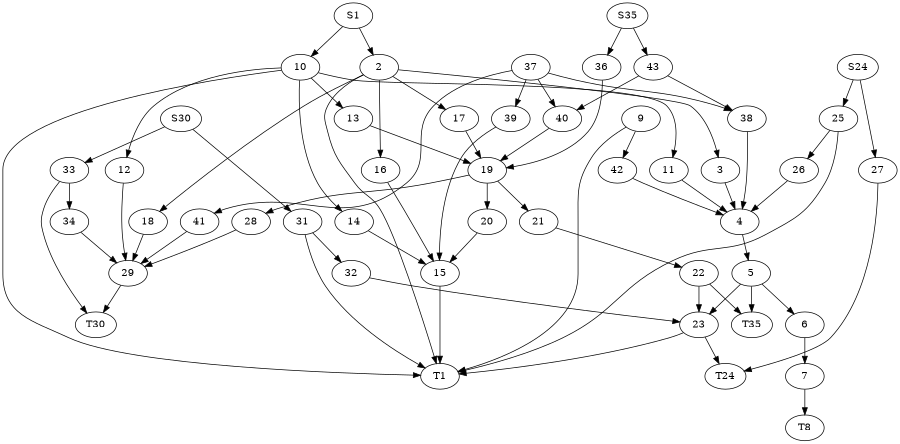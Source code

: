 # Generated Tor  2 Okt 2008 11:03:13 GMT by dot - Graphviz version 2.20.2 (Tue Jul  1 11:56:55 UTC 2008)
#
# 
# real	0m0.223s
# user	0m0.146s
# sys	0m0.038s

digraph abstract {
	graph [size="6,6"];
	node [label="\N"];
	graph [bb="0,0,571,699",
		_draw_="c 5 -white C 5 -white P 4 0 0 0 699 571 699 571 0 ",
		xdotversion="1.2"];
	S24 [pos="528,371", width="0.75", height="0.50", _draw_="c 5 -black e 528 371 27 18 ", _ldraw_="F 14.000000 11 -Times-Roman c 5 -black T 528 363 0 16 3 -S24 "];
	27 [pos="543,294", width="0.75", height="0.50", _draw_="c 5 -black e 543 294 27 18 ", _ldraw_="F 14.000000 11 -Times-Roman c 5 -black T 543 286 0 11 2 -27 "];
	25 [pos="436,376", width="0.75", height="0.50", _draw_="c 5 -black e 436 376 27 18 ", _ldraw_="F 14.000000 11 -Times-Roman c 5 -black T 436 368 0 11 2 -25 "];
	S1 [pos="364,551", width="0.75", height="0.50", _draw_="c 5 -black e 364 551 27 18 ", _ldraw_="F 14.000000 11 -Times-Roman c 5 -black T 364 543 0 11 2 -S1 "];
	10 [pos="326,488", width="0.75", height="0.50", _draw_="c 5 -black e 326 488 27 18 ", _ldraw_="F 14.000000 11 -Times-Roman c 5 -black T 326 480 0 11 2 -10 "];
	2 [pos="297,480", width="0.75", height="0.50", _draw_="c 5 -black e 297 480 27 18 ", _ldraw_="F 14.000000 11 -Times-Roman c 5 -black T 297 472 0 5 1 -2 "];
	S35 [pos="28,356", width="0.75", height="0.50", _draw_="c 5 -black e 28 356 27 18 ", _ldraw_="F 14.000000 11 -Times-Roman c 5 -black T 28 348 0 16 3 -S35 "];
	36 [pos="56,445", width="0.75", height="0.50", _draw_="c 5 -black e 56 445 27 18 ", _ldraw_="F 14.000000 11 -Times-Roman c 5 -black T 56 437 0 11 2 -36 "];
	43 [pos="98,315", width="0.75", height="0.50", _draw_="c 5 -black e 98 315 27 18 ", _ldraw_="F 14.000000 11 -Times-Roman c 5 -black T 98 307 0 11 2 -43 "];
	S30 [pos="425,610", width="0.75", height="0.50", _draw_="c 5 -black e 425 610 27 18 ", _ldraw_="F 14.000000 11 -Times-Roman c 5 -black T 425 602 0 16 3 -S30 "];
	31 [pos="440,506", width="0.75", height="0.50", _draw_="c 5 -black e 440 506 27 18 ", _ldraw_="F 14.000000 11 -Times-Roman c 5 -black T 440 498 0 11 2 -31 "];
	33 [pos="339,680", width="0.75", height="0.50", _draw_="c 5 -black e 339 680 27 18 ", _ldraw_="F 14.000000 11 -Times-Roman c 5 -black T 339 672 0 11 2 -33 "];
	9 [pos="420,408", width="0.75", height="0.50", _draw_="c 5 -black e 420 408 27 18 ", _ldraw_="F 14.000000 11 -Times-Roman c 5 -black T 420 400 0 5 1 -9 "];
	42 [pos="378,313", width="0.75", height="0.50", _draw_="c 5 -black e 378 313 27 18 ", _ldraw_="F 14.000000 11 -Times-Roman c 5 -black T 378 305 0 11 2 -42 "];
	T1 [pos="370,435", width="0.75", height="0.50", _draw_="c 5 -black e 370 435 27 18 ", _ldraw_="F 14.000000 11 -Times-Roman c 5 -black T 370 427 0 12 2 -T1 "];
	26 [pos="383,286", width="0.75", height="0.50", _draw_="c 5 -black e 383 286 27 18 ", _ldraw_="F 14.000000 11 -Times-Roman c 5 -black T 383 278 0 11 2 -26 "];
	T24 [pos="459,297", width="0.75", height="0.50", _draw_="c 5 -black e 459 297 27 18 ", _ldraw_="F 14.000000 11 -Times-Roman c 5 -black T 459 289 0 17 3 -T24 "];
	3 [pos="275,382", width="0.75", height="0.50", _draw_="c 5 -black e 275 382 27 18 ", _ldraw_="F 14.000000 11 -Times-Roman c 5 -black T 275 374 0 5 1 -3 "];
	16 [pos="313,543", width="0.75", height="0.50", _draw_="c 5 -black e 313 543 27 18 ", _ldraw_="F 14.000000 11 -Times-Roman c 5 -black T 313 535 0 11 2 -16 "];
	17 [pos="204,456", width="0.75", height="0.50", _draw_="c 5 -black e 204 456 27 18 ", _ldraw_="F 14.000000 11 -Times-Roman c 5 -black T 204 448 0 11 2 -17 "];
	18 [pos="248,564", width="0.75", height="0.50", _draw_="c 5 -black e 248 564 27 18 ", _ldraw_="F 14.000000 11 -Times-Roman c 5 -black T 248 556 0 11 2 -18 "];
	11 [pos="318,391", width="0.75", height="0.50", _draw_="c 5 -black e 318 391 27 18 ", _ldraw_="F 14.000000 11 -Times-Roman c 5 -black T 318 383 0 11 2 -11 "];
	14 [pos="378,517", width="0.75", height="0.50", _draw_="c 5 -black e 378 517 27 18 ", _ldraw_="F 14.000000 11 -Times-Roman c 5 -black T 378 509 0 11 2 -14 "];
	13 [pos="228,490", width="0.75", height="0.50", _draw_="c 5 -black e 228 490 27 18 ", _ldraw_="F 14.000000 11 -Times-Roman c 5 -black T 228 482 0 11 2 -13 "];
	12 [pos="287,583", width="0.75", height="0.50", _draw_="c 5 -black e 287 583 27 18 ", _ldraw_="F 14.000000 11 -Times-Roman c 5 -black T 287 575 0 11 2 -12 "];
	32 [pos="462,418", width="0.75", height="0.50", _draw_="c 5 -black e 462 418 27 18 ", _ldraw_="F 14.000000 11 -Times-Roman c 5 -black T 462 410 0 11 2 -32 "];
	T30 [pos="256,677", width="0.75", height="0.50", _draw_="c 5 -black e 256 677 27 18 ", _ldraw_="F 14.000000 11 -Times-Roman c 5 -black T 256 669 0 17 3 -T30 "];
	34 [pos="228,679", width="0.75", height="0.50", _draw_="c 5 -black e 228 679 27 18 ", _ldraw_="F 14.000000 11 -Times-Roman c 5 -black T 228 671 0 11 2 -34 "];
	4 [pos="294,315", width="0.75", height="0.50", _draw_="c 5 -black e 294 315 27 18 ", _ldraw_="F 14.000000 11 -Times-Roman c 5 -black T 294 307 0 5 1 -4 "];
	15 [pos="297,456", width="0.75", height="0.50", _draw_="c 5 -black e 297 456 27 18 ", _ldraw_="F 14.000000 11 -Times-Roman c 5 -black T 297 448 0 11 2 -15 "];
	19 [pos="141,461", width="0.75", height="0.50", _draw_="c 5 -black e 141 461 27 18 ", _ldraw_="F 14.000000 11 -Times-Roman c 5 -black T 141 453 0 11 2 -19 "];
	29 [pos="197,603", width="0.75", height="0.50", _draw_="c 5 -black e 197 603 27 18 ", _ldraw_="F 14.000000 11 -Times-Roman c 5 -black T 197 595 0 11 2 -29 "];
	37 [pos="147,414", width="0.75", height="0.50", _draw_="c 5 -black e 147 414 27 18 ", _ldraw_="F 14.000000 11 -Times-Roman c 5 -black T 147 406 0 11 2 -37 "];
	39 [pos="219,418", width="0.75", height="0.50", _draw_="c 5 -black e 219 418 27 18 ", _ldraw_="F 14.000000 11 -Times-Roman c 5 -black T 219 410 0 11 2 -39 "];
	41 [pos="130,532", width="0.75", height="0.50", _draw_="c 5 -black e 130 532 27 18 ", _ldraw_="F 14.000000 11 -Times-Roman c 5 -black T 130 524 0 11 2 -41 "];
	38 [pos="188,317", width="0.75", height="0.50", _draw_="c 5 -black e 188 317 27 18 ", _ldraw_="F 14.000000 11 -Times-Roman c 5 -black T 188 309 0 11 2 -38 "];
	40 [pos="90,400", width="0.75", height="0.50", _draw_="c 5 -black e 90 400 27 18 ", _ldraw_="F 14.000000 11 -Times-Roman c 5 -black T 90 392 0 11 2 -40 "];
	23 [pos="372,344", width="0.75", height="0.50", _draw_="c 5 -black e 372 344 27 18 ", _ldraw_="F 14.000000 11 -Times-Roman c 5 -black T 372 336 0 11 2 -23 "];
	5 [pos="329,252", width="0.75", height="0.50", _draw_="c 5 -black e 329 252 27 18 ", _ldraw_="F 14.000000 11 -Times-Roman c 5 -black T 329 244 0 5 1 -5 "];
	21 [pos="179,357", width="0.75", height="0.50", _draw_="c 5 -black e 179 357 27 18 ", _ldraw_="F 14.000000 11 -Times-Roman c 5 -black T 179 349 0 11 2 -21 "];
	20 [pos="195,499", width="0.75", height="0.50", _draw_="c 5 -black e 195 499 27 18 ", _ldraw_="F 14.000000 11 -Times-Roman c 5 -black T 195 491 0 11 2 -20 "];
	28 [pos="122,565", width="0.75", height="0.50", _draw_="c 5 -black e 122 565 27 18 ", _ldraw_="F 14.000000 11 -Times-Roman c 5 -black T 122 557 0 11 2 -28 "];
	6 [pos="350,171", width="0.75", height="0.50", _draw_="c 5 -black e 350 171 27 18 ", _ldraw_="F 14.000000 11 -Times-Roman c 5 -black T 350 163 0 5 1 -6 "];
	T35 [pos="256,217", width="0.75", height="0.50", _draw_="c 5 -black e 256 217 27 18 ", _ldraw_="F 14.000000 11 -Times-Roman c 5 -black T 256 209 0 17 3 -T35 "];
	22 [pos="267,302", width="0.75", height="0.50", _draw_="c 5 -black e 267 302 27 18 ", _ldraw_="F 14.000000 11 -Times-Roman c 5 -black T 267 294 0 11 2 -22 "];
	7 [pos="358,94", width="0.75", height="0.50", _draw_="c 5 -black e 358 94 27 18 ", _ldraw_="F 14.000000 11 -Times-Roman c 5 -black T 358 86 0 5 1 -7 "];
	T8 [pos="366,19", width="0.75", height="0.50", _draw_="c 5 -black e 366 19 27 18 ", _ldraw_="F 14.000000 11 -Times-Roman c 5 -black T 366 11 0 12 2 -T8 "];
	S24 -> 27 [pos="e,539,312 531,353 533,344 535,332 537,322", _draw_="c 5 -black B 4 531 353 533 344 535 332 537 322 ", _hdraw_="S 5 -solid S 15 -setlinewidth(1) c 5 -black C 5 -black P 3 540 322 539 312 534 321 "];
	S24 -> 25 [pos="e,463,374 501,372 492,373 483,373 473,374", _draw_="c 5 -black B 4 501 372 492 373 483 373 473 374 ", _hdraw_="S 5 -solid S 15 -setlinewidth(1) c 5 -black C 5 -black P 3 473 371 463 374 473 378 "];
	S1 -> 10 [pos="e,336,505 354,534 350,528 346,520 342,513", _draw_="c 5 -black B 4 354 534 350 528 346 520 342 513 ", _hdraw_="S 5 -solid S 15 -setlinewidth(1) c 5 -black C 5 -black P 3 345 511 336 505 339 515 "];
	S1 -> 2 [pos="e,312,495 349,536 340,526 329,513 319,503", _draw_="c 5 -black B 4 349 536 340 526 329 513 319 503 ", _hdraw_="S 5 -solid S 15 -setlinewidth(1) c 5 -black C 5 -black P 3 321 500 312 495 316 505 "];
	S35 -> 36 [pos="e,51,427 34,374 38,387 43,403 48,417", _draw_="c 5 -black B 4 34 374 38 387 43 403 48 417 ", _hdraw_="S 5 -solid S 15 -setlinewidth(1) c 5 -black C 5 -black P 3 45 418 51 427 51 416 "];
	S35 -> 43 [pos="e,78,327 49,344 55,341 62,336 69,332", _draw_="c 5 -black B 4 49 344 55 341 62 336 69 332 ", _hdraw_="S 5 -solid S 15 -setlinewidth(1) c 5 -black C 5 -black P 3 71 335 78 327 68 329 "];
	S30 -> 31 [pos="e,437,524 428,592 431,576 434,553 436,534", _draw_="c 5 -black B 4 428 592 431 576 434 553 436 534 ", _hdraw_="S 5 -solid S 15 -setlinewidth(1) c 5 -black C 5 -black P 3 439 534 437 524 433 534 "];
	S30 -> 33 [pos="e,356,666 408,624 395,634 378,648 364,660", _draw_="c 5 -black B 4 408 624 395 634 378 648 364 660 ", _hdraw_="S 5 -solid S 15 -setlinewidth(1) c 5 -black C 5 -black P 3 362 657 356 666 366 663 "];
	9 -> 42 [pos="e,386,330 412,391 406,377 397,356 390,340", _draw_="c 5 -black B 4 412 391 406 377 397 356 390 340 ", _hdraw_="S 5 -solid S 15 -setlinewidth(1) c 5 -black C 5 -black P 3 393 338 386 330 386 341 "];
	9 -> T1 [pos="e,391,423 399,419 399,419 399,419 399,419", _draw_="c 5 -black B 4 399 419 399 419 399 419 399 419 ", _hdraw_="S 5 -solid S 15 -setlinewidth(1) c 5 -black C 5 -black P 3 398 415 391 423 402 422 "];
	25 -> T1 [pos="e,387,420 420,391 412,398 403,406 395,413", _draw_="c 5 -black B 4 420 391 412 398 403 406 395 413 ", _hdraw_="S 5 -solid S 15 -setlinewidth(1) c 5 -black C 5 -black P 3 392 411 387 420 397 416 "];
	25 -> 26 [pos="e,393,303 426,359 419,346 408,327 398,312", _draw_="c 5 -black B 4 426 359 419 346 408 327 398 312 ", _hdraw_="S 5 -solid S 15 -setlinewidth(1) c 5 -black C 5 -black P 3 401 310 393 303 395 313 "];
	27 -> T24 [pos="e,486,296 516,295 509,295 503,295 496,296", _draw_="c 5 -black B 4 516 295 509 295 503 295 496 296 ", _hdraw_="S 5 -solid S 15 -setlinewidth(1) c 5 -black C 5 -black P 3 496 293 486 296 496 300 "];
	2 -> 3 [pos="e,279,400 293,462 290,448 285,427 281,410", _draw_="c 5 -black B 4 293 462 290 448 285 427 281 410 ", _hdraw_="S 5 -solid S 15 -setlinewidth(1) c 5 -black C 5 -black P 3 284 409 279 400 278 410 "];
	2 -> 16 [pos="e,308,525 302,498 303,503 304,509 306,515", _draw_="c 5 -black B 4 302 498 303 503 304 509 306 515 ", _hdraw_="S 5 -solid S 15 -setlinewidth(1) c 5 -black C 5 -black P 3 303 516 308 525 309 515 "];
	2 -> 17 [pos="e,229,462 272,473 262,471 250,468 239,465", _draw_="c 5 -black B 4 272 473 262 471 250 468 239 465 ", _hdraw_="S 5 -solid S 15 -setlinewidth(1) c 5 -black C 5 -black P 3 240 462 229 462 238 468 "];
	2 -> T1 [pos="e,350,447 317,468 324,463 333,458 342,453", _draw_="c 5 -black B 4 317 468 324 463 333 458 342 453 ", _hdraw_="S 5 -solid S 15 -setlinewidth(1) c 5 -black C 5 -black P 3 344 456 350 447 340 450 "];
	2 -> 18 [pos="e,258,547 287,497 281,509 271,525 263,538", _draw_="c 5 -black B 4 287 497 281 509 271 525 263 538 ", _hdraw_="S 5 -solid S 15 -setlinewidth(1) c 5 -black C 5 -black P 3 260 537 258 547 266 540 "];
	10 -> 11 [pos="e,319,409 324,470 323,456 322,436 320,419", _draw_="c 5 -black B 4 324 470 323 456 322 436 320 419 ", _hdraw_="S 5 -solid S 15 -setlinewidth(1) c 5 -black C 5 -black P 3 323 419 319 409 317 419 "];
	10 -> 14 [pos="e,357,505 347,500 347,500 348,500 348,501", _draw_="c 5 -black B 4 347 500 347 500 348 500 348 501 ", _hdraw_="S 5 -solid S 15 -setlinewidth(1) c 5 -black C 5 -black P 3 346 504 357 505 349 498 "];
	10 -> T1 [pos="e,357,451 339,472 343,468 347,463 350,458", _draw_="c 5 -black B 4 339 472 343 468 347 463 350 458 ", _hdraw_="S 5 -solid S 15 -setlinewidth(1) c 5 -black C 5 -black P 3 352 461 357 451 347 456 "];
	10 -> 13 [pos="e,255,489 299,489 288,489 276,489 265,489", _draw_="c 5 -black B 4 299 489 288 489 276 489 265 489 ", _hdraw_="S 5 -solid S 15 -setlinewidth(1) c 5 -black C 5 -black P 3 265 486 255 489 265 493 "];
	10 -> 12 [pos="e,294,565 319,505 313,519 305,539 298,556", _draw_="c 5 -black B 4 319 505 313 519 305 539 298 556 ", _hdraw_="S 5 -solid S 15 -setlinewidth(1) c 5 -black C 5 -black P 3 295 554 294 565 301 557 "];
	31 -> T1 [pos="e,385,450 425,491 415,481 403,468 392,457", _draw_="c 5 -black B 4 425 491 415 481 403 468 392 457 ", _hdraw_="S 5 -solid S 15 -setlinewidth(1) c 5 -black C 5 -black P 3 395 455 385 450 390 460 "];
	31 -> 32 [pos="e,457,436 444,488 447,476 452,460 455,446", _draw_="c 5 -black B 4 444 488 447 476 452 460 455 446 ", _hdraw_="S 5 -solid S 15 -setlinewidth(1) c 5 -black C 5 -black P 3 458 446 457 436 452 445 "];
	33 -> T30 [pos="e,283,678 312,679 306,679 300,679 293,678", _draw_="c 5 -black B 4 312 679 306 679 300 679 293 678 ", _hdraw_="S 5 -solid S 15 -setlinewidth(1) c 5 -black C 5 -black P 3 293 675 283 678 293 682 "];
	33 -> 34 [pos="e,255,679 312,680 298,679 281,679 265,679", _draw_="c 5 -black B 4 312 680 298 679 281 679 265 679 ", _hdraw_="S 5 -solid S 15 -setlinewidth(1) c 5 -black C 5 -black P 3 265 676 255 679 265 683 "];
	42 -> 4 [pos="e,321,314 351,314 344,314 338,314 331,314", _draw_="c 5 -black B 4 351 314 344 314 338 314 331 314 ", _hdraw_="S 5 -solid S 15 -setlinewidth(1) c 5 -black C 5 -black P 3 331 311 321 314 331 318 "];
	26 -> 4 [pos="e,319,307 359,294 349,297 339,300 329,304", _draw_="c 5 -black B 4 359 294 349 297 339 300 329 304 ", _hdraw_="S 5 -solid S 15 -setlinewidth(1) c 5 -black C 5 -black P 3 328 301 319 307 330 307 "];
	3 -> 4 [pos="e,289,333 280,364 282,357 284,350 286,343", _draw_="c 5 -black B 4 280 364 282 357 284 350 286 343 ", _hdraw_="S 5 -solid S 15 -setlinewidth(1) c 5 -black C 5 -black P 3 289 344 289 333 283 342 "];
	16 -> 15 [pos="e,300,474 310,525 308,513 305,498 302,484", _draw_="c 5 -black B 4 310 525 308 513 305 498 302 484 ", _hdraw_="S 5 -solid S 15 -setlinewidth(1) c 5 -black C 5 -black P 3 305 483 300 474 299 484 "];
	17 -> 19 [pos="e,168,459 177,458 177,458 177,458 177,458", _draw_="c 5 -black B 4 177 458 177 458 177 458 177 458 ", _hdraw_="S 5 -solid S 15 -setlinewidth(1) c 5 -black C 5 -black P 3 178 454 168 459 178 461 "];
	18 -> 29 [pos="e,215,589 230,578 228,580 226,582 223,583", _draw_="c 5 -black B 4 230 578 228 580 226 582 223 583 ", _hdraw_="S 5 -solid S 15 -setlinewidth(1) c 5 -black C 5 -black P 3 221 580 215 589 225 586 "];
	11 -> 4 [pos="e,299,333 312,373 309,364 305,353 302,343", _draw_="c 5 -black B 4 312 373 309 364 305 353 302 343 ", _hdraw_="S 5 -solid S 15 -setlinewidth(1) c 5 -black C 5 -black P 3 305 342 299 333 299 344 "];
	14 -> 15 [pos="e,315,470 360,503 350,495 336,484 324,476", _draw_="c 5 -black B 4 360 503 350 495 336 484 324 476 ", _hdraw_="S 5 -solid S 15 -setlinewidth(1) c 5 -black C 5 -black P 3 325 473 315 470 321 478 "];
	37 -> 39 [pos="e,192,417 174,416 177,416 179,416 182,416", _draw_="c 5 -black B 4 174 416 177 416 179 416 182 416 ", _hdraw_="S 5 -solid S 15 -setlinewidth(1) c 5 -black C 5 -black P 3 182 419 192 417 182 413 "];
	37 -> 41 [pos="e,133,514 144,432 141,451 137,482 134,504", _draw_="c 5 -black B 4 144 432 141 451 137 482 134 504 ", _hdraw_="S 5 -solid S 15 -setlinewidth(1) c 5 -black C 5 -black P 3 131 504 133 514 137 504 "];
	37 -> 38 [pos="e,181,335 154,397 161,382 169,361 177,345", _draw_="c 5 -black B 4 154 397 161 382 169 361 177 345 ", _hdraw_="S 5 -solid S 15 -setlinewidth(1) c 5 -black C 5 -black P 3 181 346 181 335 174 343 "];
	37 -> 40 [pos="e,115,406 122,408 122,408 122,408 122,408", _draw_="c 5 -black B 4 122 408 122 408 122 408 122 408 ", _hdraw_="S 5 -solid S 15 -setlinewidth(1) c 5 -black C 5 -black P 3 126 405 115 406 124 412 "];
	13 -> 19 [pos="e,165,469 204,482 195,479 185,476 175,472", _draw_="c 5 -black B 4 204 482 195 479 185 476 175 472 ", _hdraw_="S 5 -solid S 15 -setlinewidth(1) c 5 -black C 5 -black P 3 176 469 165 469 174 475 "];
	12 -> 29 [pos="e,223,597 261,589 252,591 242,593 233,595", _draw_="c 5 -black B 4 261 589 252 591 242 593 233 595 ", _hdraw_="S 5 -solid S 15 -setlinewidth(1) c 5 -black C 5 -black P 3 232 592 223 597 233 598 "];
	43 -> 38 [pos="e,161,316 125,316 133,316 142,316 151,316", _draw_="c 5 -black B 4 125 316 133 316 142 316 151 316 ", _hdraw_="S 5 -solid S 15 -setlinewidth(1) c 5 -black C 5 -black P 3 151 320 161 316 151 313 "];
	43 -> 40 [pos="e,92,382 96,333 95,344 94,359 93,372", _draw_="c 5 -black B 4 96 333 95 344 94 359 93 372 ", _hdraw_="S 5 -solid S 15 -setlinewidth(1) c 5 -black C 5 -black P 3 90 372 92 382 96 372 "];
	36 -> 19 [pos="e,115,456 82,450 89,451 97,453 105,454", _draw_="c 5 -black B 4 82 450 89 451 97 453 105 454 ", _hdraw_="S 5 -solid S 15 -setlinewidth(1) c 5 -black C 5 -black P 3 105 457 115 456 106 451 "];
	32 -> 23 [pos="e,389,358 445,404 432,393 412,377 397,365", _draw_="c 5 -black B 4 445 404 432 393 412 377 397 365 ", _hdraw_="S 5 -solid S 15 -setlinewidth(1) c 5 -black C 5 -black P 3 399 362 389 358 394 367 "];
	34 -> 29 [pos="e,204,621 221,661 217,652 212,641 208,630", _draw_="c 5 -black B 4 221 661 217 652 212 641 208 630 ", _hdraw_="S 5 -solid S 15 -setlinewidth(1) c 5 -black C 5 -black P 3 211 629 204 621 205 632 "];
	39 -> 15 [pos="e,275,445 241,429 249,433 258,437 266,441", _draw_="c 5 -black B 4 241 429 249 433 258 437 266 441 ", _hdraw_="S 5 -solid S 15 -setlinewidth(1) c 5 -black C 5 -black P 3 264 444 275 445 267 438 "];
	41 -> 29 [pos="e,182,588 145,547 154,557 165,570 175,580", _draw_="c 5 -black B 4 145 547 154 557 165 570 175 580 ", _hdraw_="S 5 -solid S 15 -setlinewidth(1) c 5 -black C 5 -black P 3 173 583 182 588 178 578 "];
	38 -> 4 [pos="e,267,315 215,316 228,316 243,316 257,315", _draw_="c 5 -black B 4 215 316 228 316 243 316 257 315 ", _hdraw_="S 5 -solid S 15 -setlinewidth(1) c 5 -black C 5 -black P 3 257 319 267 315 257 312 "];
	40 -> 19 [pos="e,128,445 103,416 109,422 115,430 121,437", _draw_="c 5 -black B 4 103 416 109 422 115 430 121 437 ", _hdraw_="S 5 -solid S 15 -setlinewidth(1) c 5 -black C 5 -black P 3 119 440 128 445 124 435 "];
	4 -> 5 [pos="e,319,269 303,298 306,292 310,285 314,278", _draw_="c 5 -black B 4 303 298 306 292 310 285 314 278 ", _hdraw_="S 5 -solid S 15 -setlinewidth(1) c 5 -black C 5 -black P 3 317 279 319 269 311 276 "];
	19 -> 21 [pos="e,172,375 147,443 153,427 162,403 168,385", _draw_="c 5 -black B 4 147 443 153 427 162 403 168 385 ", _hdraw_="S 5 -solid S 15 -setlinewidth(1) c 5 -black C 5 -black P 3 172 386 172 375 165 383 "];
	19 -> 20 [pos="e,176,486 160,474 162,476 165,478 168,480", _draw_="c 5 -black B 4 160 474 162 476 165 478 168 480 ", _hdraw_="S 5 -solid S 15 -setlinewidth(1) c 5 -black C 5 -black P 3 166 483 176 486 170 477 "];
	19 -> 28 [pos="e,125,547 138,479 135,495 131,519 127,537", _draw_="c 5 -black B 4 138 479 135 495 131 519 127 537 ", _hdraw_="S 5 -solid S 15 -setlinewidth(1) c 5 -black C 5 -black P 3 124 537 125 547 130 538 "];
	5 -> 6 [pos="e,345,189 334,234 336,224 340,211 343,199", _draw_="c 5 -black B 4 334 234 336 224 340 211 343 199 ", _hdraw_="S 5 -solid S 15 -setlinewidth(1) c 5 -black C 5 -black P 3 346 199 345 189 340 198 "];
	5 -> T35 [pos="e,278,228 307,241 301,238 294,235 287,232", _draw_="c 5 -black B 4 307 241 301 238 294 235 287 232 ", _hdraw_="S 5 -solid S 15 -setlinewidth(1) c 5 -black C 5 -black P 3 289 229 278 228 286 235 "];
	5 -> 23 [pos="e,364,327 337,269 344,283 352,302 360,318", _draw_="c 5 -black B 4 337 269 344 283 352 302 360 318 ", _hdraw_="S 5 -solid S 15 -setlinewidth(1) c 5 -black C 5 -black P 3 357 319 364 327 363 316 "];
	21 -> 22 [pos="e,247,314 199,345 210,338 226,328 239,319", _draw_="c 5 -black B 4 199 345 210 338 226 328 239 319 ", _hdraw_="S 5 -solid S 15 -setlinewidth(1) c 5 -black C 5 -black P 3 240 322 247 314 237 316 "];
	20 -> 15 [pos="e,274,466 218,489 232,483 249,476 264,470", _draw_="c 5 -black B 4 218 489 232 483 249 476 264 470 ", _hdraw_="S 5 -solid S 15 -setlinewidth(1) c 5 -black C 5 -black P 3 266 473 274 466 263 466 "];
	28 -> 29 [pos="e,175,592 144,576 151,579 159,583 166,587", _draw_="c 5 -black B 4 144 576 151 579 159 583 166 587 ", _hdraw_="S 5 -solid S 15 -setlinewidth(1) c 5 -black C 5 -black P 3 165 590 175 592 168 584 "];
	6 -> 7 [pos="e,356,112 352,153 353,144 354,132 355,122", _draw_="c 5 -black B 4 352 153 353 144 354 132 355 122 ", _hdraw_="S 5 -solid S 15 -setlinewidth(1) c 5 -black C 5 -black P 3 358 122 356 112 352 122 "];
	15 -> T1 [pos="e,345,442 322,449 326,448 331,447 335,445", _draw_="c 5 -black B 4 322 449 326 448 331 447 335 445 ", _hdraw_="S 5 -solid S 15 -setlinewidth(1) c 5 -black C 5 -black P 3 336 448 345 442 334 442 "];
	22 -> 23 [pos="e,349,335 290,311 304,317 323,325 339,331", _draw_="c 5 -black B 4 290 311 304 317 323 325 339 331 ", _hdraw_="S 5 -solid S 15 -setlinewidth(1) c 5 -black C 5 -black P 3 338 335 349 335 341 328 "];
	22 -> T35 [pos="e,258,235 265,284 263,273 261,258 259,245", _draw_="c 5 -black B 4 265 284 263 273 261 258 259 245 ", _hdraw_="S 5 -solid S 15 -setlinewidth(1) c 5 -black C 5 -black P 3 262 245 258 235 256 245 "];
	29 -> T30 [pos="e,243,661 210,619 218,629 228,642 237,653", _draw_="c 5 -black B 4 210 619 218 629 228 642 237 653 ", _hdraw_="S 5 -solid S 15 -setlinewidth(1) c 5 -black C 5 -black P 3 234 655 243 661 240 651 "];
	7 -> T8 [pos="e,364,37 360,76 361,67 362,57 363,47", _draw_="c 5 -black B 4 360 76 361 67 362 57 363 47 ", _hdraw_="S 5 -solid S 15 -setlinewidth(1) c 5 -black C 5 -black P 3 366 47 364 37 360 47 "];
	23 -> T24 [pos="e,438,309 393,333 404,327 417,320 429,314", _draw_="c 5 -black B 4 393 333 404 327 417 320 429 314 ", _hdraw_="S 5 -solid S 15 -setlinewidth(1) c 5 -black C 5 -black P 3 431 317 438 309 428 311 "];
	23 -> T1 [pos="e,370,417 372,362 371,375 371,392 370,407", _draw_="c 5 -black B 4 372 362 371 375 371 392 370 407 ", _hdraw_="S 5 -solid S 15 -setlinewidth(1) c 5 -black C 5 -black P 3 367 407 370 417 374 407 "];
}
